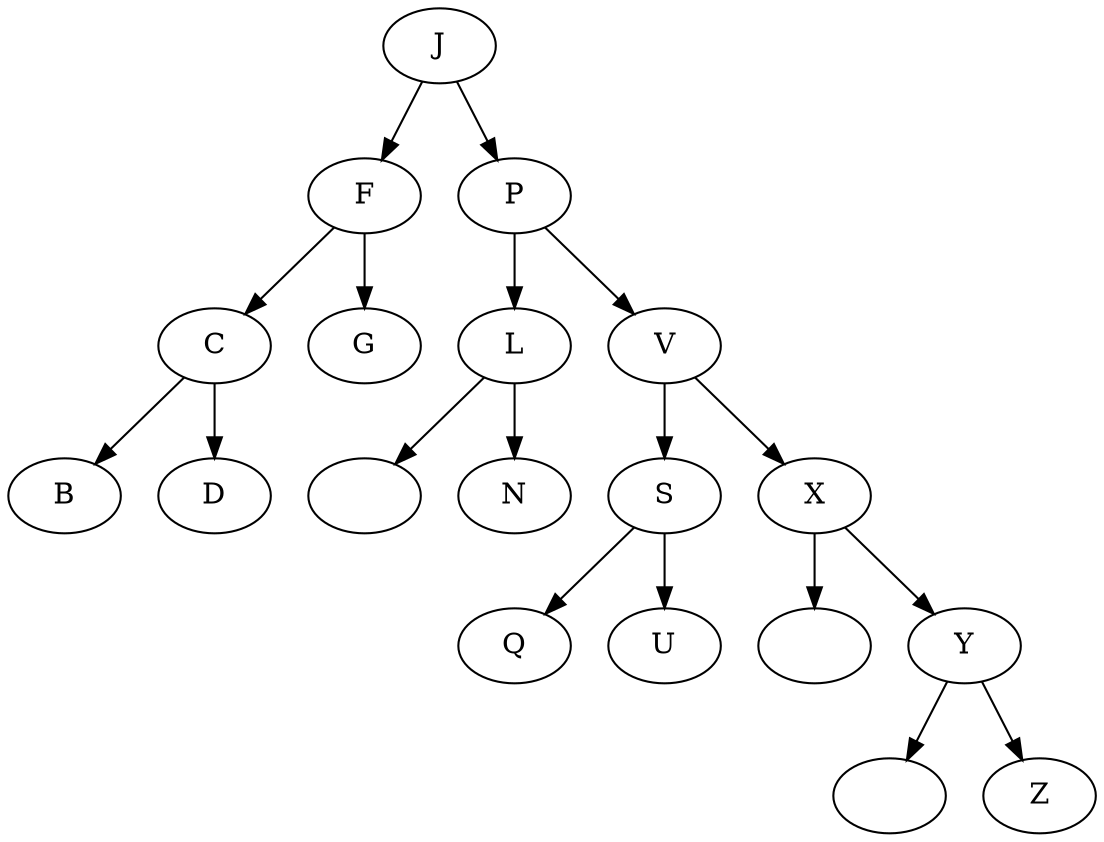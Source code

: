 digraph G {
	"J" -> "F";
	"J" -> "P";

	"F" -> "C";
	"F" -> "G";

	"C" -> "B";
	"C" -> "D";

	"P" -> "L";
	"P" -> "V";

	node1 [label=""];
	"L" -> "node1";
	"L" -> "N";

	"V" -> "S";
	"V" -> "X";

	"S" -> "Q";
	"S" -> "U";

	node2 [label=""];
	"X" -> "node2";
	"X" -> "Y";

	node3 [label=""];
	"Y" -> "node3";
	"Y" -> "Z";

}
